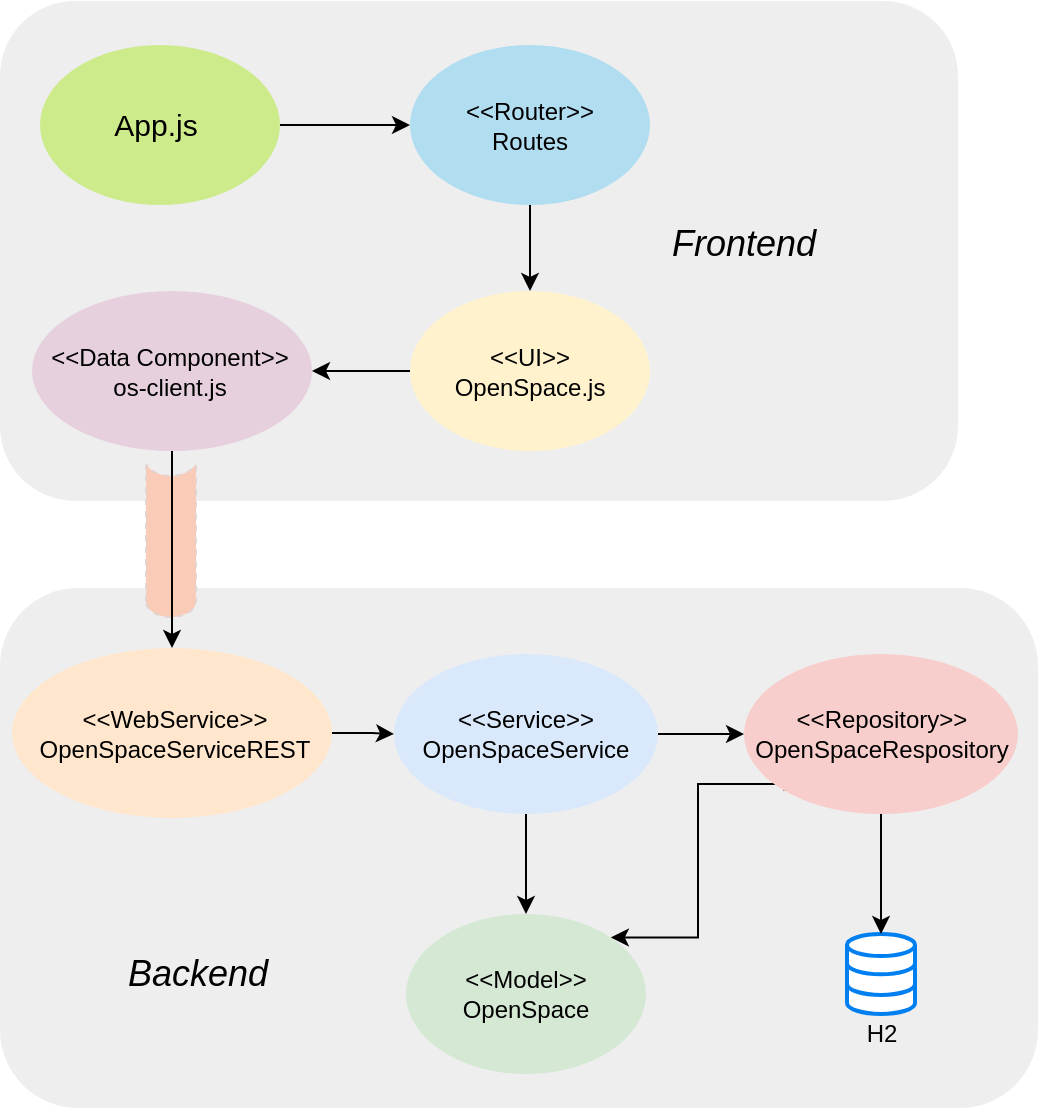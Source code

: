 <mxfile version="12.1.0" type="device" pages="1"><diagram id="50GnY4uoyUKIiMKMn4lD" name="Page-1"><mxGraphModel dx="1024" dy="529" grid="1" gridSize="10" guides="1" tooltips="1" connect="1" arrows="1" fold="1" page="1" pageScale="1" pageWidth="827" pageHeight="1169" math="0" shadow="0"><root><mxCell id="0"/><mxCell id="1" parent="0"/><mxCell id="Tz1uTeMFmKhcYr1bEMr9-1" value="" style="rounded=1;whiteSpace=wrap;html=1;fillColor=#eeeeee;strokeColor=none;" parent="1" vertex="1"><mxGeometry x="41" y="335" width="519" height="260" as="geometry"/></mxCell><mxCell id="Tz1uTeMFmKhcYr1bEMr9-18" value="" style="group" parent="1" vertex="1" connectable="0"><mxGeometry x="51" y="365" width="160" height="85" as="geometry"/></mxCell><mxCell id="Tz1uTeMFmKhcYr1bEMr9-63" value="" style="group" parent="Tz1uTeMFmKhcYr1bEMr9-18" vertex="1" connectable="0"><mxGeometry x="-4" width="160" height="85" as="geometry"/></mxCell><mxCell id="Tz1uTeMFmKhcYr1bEMr9-12" value="" style="ellipse;whiteSpace=wrap;html=1;fillColor=#ffe6cc;strokeColor=none;" parent="Tz1uTeMFmKhcYr1bEMr9-63" vertex="1"><mxGeometry width="160" height="85" as="geometry"/></mxCell><mxCell id="Tz1uTeMFmKhcYr1bEMr9-5" value="&amp;lt;&amp;lt;WebService&amp;gt;&amp;gt;&lt;br&gt;OpenSpaceServiceREST" style="text;html=1;strokeColor=none;fillColor=none;align=center;verticalAlign=middle;whiteSpace=wrap;rounded=0;" parent="Tz1uTeMFmKhcYr1bEMr9-63" vertex="1"><mxGeometry x="54.667" y="31.875" width="53.333" height="21.25" as="geometry"/></mxCell><mxCell id="Tz1uTeMFmKhcYr1bEMr9-19" value="" style="group" parent="1" vertex="1" connectable="0"><mxGeometry x="238" y="368" width="132" height="80" as="geometry"/></mxCell><mxCell id="Tz1uTeMFmKhcYr1bEMr9-62" value="" style="group" parent="Tz1uTeMFmKhcYr1bEMr9-19" vertex="1" connectable="0"><mxGeometry width="132" height="80" as="geometry"/></mxCell><mxCell id="Tz1uTeMFmKhcYr1bEMr9-16" value="" style="ellipse;whiteSpace=wrap;html=1;fillColor=#dae8fc;strokeColor=none;" parent="Tz1uTeMFmKhcYr1bEMr9-62" vertex="1"><mxGeometry width="132" height="80" as="geometry"/></mxCell><mxCell id="Tz1uTeMFmKhcYr1bEMr9-6" value="&amp;lt;&amp;lt;Service&amp;gt;&amp;gt;&lt;br&gt;OpenSpaceService" style="text;html=1;strokeColor=none;fillColor=none;align=center;verticalAlign=middle;whiteSpace=wrap;rounded=0;" parent="Tz1uTeMFmKhcYr1bEMr9-62" vertex="1"><mxGeometry x="44" y="30" width="44" height="20" as="geometry"/></mxCell><mxCell id="Tz1uTeMFmKhcYr1bEMr9-20" value="" style="group" parent="1" vertex="1" connectable="0"><mxGeometry x="244" y="498" width="120" height="80" as="geometry"/></mxCell><mxCell id="Tz1uTeMFmKhcYr1bEMr9-61" value="" style="group" parent="Tz1uTeMFmKhcYr1bEMr9-20" vertex="1" connectable="0"><mxGeometry width="120" height="80" as="geometry"/></mxCell><mxCell id="Tz1uTeMFmKhcYr1bEMr9-15" value="" style="ellipse;whiteSpace=wrap;html=1;fillColor=#d5e8d4;strokeColor=none;" parent="Tz1uTeMFmKhcYr1bEMr9-61" vertex="1"><mxGeometry width="120" height="80" as="geometry"/></mxCell><mxCell id="Tz1uTeMFmKhcYr1bEMr9-7" value="&amp;lt;&amp;lt;Model&amp;gt;&amp;gt;&lt;br&gt;OpenSpace" style="text;html=1;strokeColor=none;fillColor=none;align=center;verticalAlign=middle;whiteSpace=wrap;rounded=0;" parent="Tz1uTeMFmKhcYr1bEMr9-61" vertex="1"><mxGeometry x="40" y="30" width="40" height="20" as="geometry"/></mxCell><mxCell id="Tz1uTeMFmKhcYr1bEMr9-23" value="" style="group" parent="1" vertex="1" connectable="0"><mxGeometry x="461.5" y="508" width="40" height="60" as="geometry"/></mxCell><mxCell id="Tz1uTeMFmKhcYr1bEMr9-2" value="" style="html=1;verticalLabelPosition=bottom;align=center;labelBackgroundColor=#ffffff;verticalAlign=top;strokeWidth=2;strokeColor=#0080F0;fillColor=#ffffff;shadow=0;dashed=0;shape=mxgraph.ios7.icons.data;" parent="Tz1uTeMFmKhcYr1bEMr9-23" vertex="1"><mxGeometry x="3" width="34" height="40" as="geometry"/></mxCell><mxCell id="Tz1uTeMFmKhcYr1bEMr9-3" value="H2" style="text;html=1;strokeColor=none;fillColor=none;align=center;verticalAlign=middle;whiteSpace=wrap;rounded=0;" parent="Tz1uTeMFmKhcYr1bEMr9-23" vertex="1"><mxGeometry y="40" width="40" height="20" as="geometry"/></mxCell><mxCell id="Tz1uTeMFmKhcYr1bEMr9-25" style="edgeStyle=orthogonalEdgeStyle;rounded=0;orthogonalLoop=1;jettySize=auto;html=1;exitX=1;exitY=0.5;exitDx=0;exitDy=0;" parent="1" source="Tz1uTeMFmKhcYr1bEMr9-12" target="Tz1uTeMFmKhcYr1bEMr9-16" edge="1"><mxGeometry relative="1" as="geometry"/></mxCell><mxCell id="Tz1uTeMFmKhcYr1bEMr9-26" style="edgeStyle=orthogonalEdgeStyle;rounded=0;orthogonalLoop=1;jettySize=auto;html=1;exitX=1;exitY=0.5;exitDx=0;exitDy=0;" parent="1" source="Tz1uTeMFmKhcYr1bEMr9-16" target="Tz1uTeMFmKhcYr1bEMr9-14" edge="1"><mxGeometry relative="1" as="geometry"/></mxCell><mxCell id="Tz1uTeMFmKhcYr1bEMr9-27" style="edgeStyle=orthogonalEdgeStyle;rounded=0;orthogonalLoop=1;jettySize=auto;html=1;exitX=0.5;exitY=1;exitDx=0;exitDy=0;entryX=0.5;entryY=0;entryDx=0;entryDy=0;" parent="1" source="Tz1uTeMFmKhcYr1bEMr9-16" target="Tz1uTeMFmKhcYr1bEMr9-15" edge="1"><mxGeometry relative="1" as="geometry"/></mxCell><mxCell id="Tz1uTeMFmKhcYr1bEMr9-28" style="edgeStyle=orthogonalEdgeStyle;rounded=0;orthogonalLoop=1;jettySize=auto;html=1;exitX=0.5;exitY=1;exitDx=0;exitDy=0;" parent="1" source="Tz1uTeMFmKhcYr1bEMr9-14" target="Tz1uTeMFmKhcYr1bEMr9-2" edge="1"><mxGeometry relative="1" as="geometry"/></mxCell><mxCell id="Tz1uTeMFmKhcYr1bEMr9-29" style="edgeStyle=orthogonalEdgeStyle;rounded=0;orthogonalLoop=1;jettySize=auto;html=1;exitX=0;exitY=1;exitDx=0;exitDy=0;entryX=1;entryY=0;entryDx=0;entryDy=0;" parent="1" source="Tz1uTeMFmKhcYr1bEMr9-14" target="Tz1uTeMFmKhcYr1bEMr9-15" edge="1"><mxGeometry relative="1" as="geometry"><Array as="points"><mxPoint x="433" y="433"/><mxPoint x="390" y="433"/><mxPoint x="390" y="510"/></Array></mxGeometry></mxCell><mxCell id="Tz1uTeMFmKhcYr1bEMr9-31" value="Backend" style="text;html=1;strokeColor=none;fillColor=none;align=center;verticalAlign=middle;whiteSpace=wrap;rounded=0;glass=0;fontStyle=2;horizontal=1;fontSize=18;" parent="1" vertex="1"><mxGeometry x="120" y="518" width="40" height="20" as="geometry"/></mxCell><mxCell id="Tz1uTeMFmKhcYr1bEMr9-32" value="" style="rounded=1;whiteSpace=wrap;html=1;fillColor=#eeeeee;strokeColor=none;" parent="1" vertex="1"><mxGeometry x="41" y="41.5" width="479" height="250" as="geometry"/></mxCell><mxCell id="Tz1uTeMFmKhcYr1bEMr9-33" value="Frontend" style="text;html=1;strokeColor=none;fillColor=none;align=center;verticalAlign=middle;whiteSpace=wrap;rounded=0;glass=0;fontStyle=2;horizontal=1;fontSize=18;" parent="1" vertex="1"><mxGeometry x="393" y="152.5" width="40" height="20" as="geometry"/></mxCell><mxCell id="Tz1uTeMFmKhcYr1bEMr9-48" value="" style="strokeWidth=1;html=1;shape=mxgraph.flowchart.stored_data;whiteSpace=wrap;rounded=0;glass=0;fillColor=#FACBB6;fontSize=18;direction=north;dashed=1;shadow=0;perimeterSpacing=0;strokeColor=#E3D4D1;" parent="1" vertex="1"><mxGeometry x="114" y="273.5" width="25" height="76" as="geometry"/></mxCell><mxCell id="Tz1uTeMFmKhcYr1bEMr9-50" style="edgeStyle=orthogonalEdgeStyle;rounded=0;orthogonalLoop=1;jettySize=auto;html=1;exitX=1;exitY=0.5;exitDx=0;exitDy=0;fontSize=15;" parent="1" source="Tz1uTeMFmKhcYr1bEMr9-35" target="Tz1uTeMFmKhcYr1bEMr9-46" edge="1"><mxGeometry relative="1" as="geometry"/></mxCell><mxCell id="Tz1uTeMFmKhcYr1bEMr9-51" style="edgeStyle=orthogonalEdgeStyle;rounded=0;orthogonalLoop=1;jettySize=auto;html=1;exitX=0.5;exitY=1;exitDx=0;exitDy=0;entryX=0.5;entryY=0;entryDx=0;entryDy=0;fontSize=15;" parent="1" source="Tz1uTeMFmKhcYr1bEMr9-46" target="Tz1uTeMFmKhcYr1bEMr9-41" edge="1"><mxGeometry relative="1" as="geometry"/></mxCell><mxCell id="Tz1uTeMFmKhcYr1bEMr9-52" style="edgeStyle=orthogonalEdgeStyle;rounded=0;orthogonalLoop=1;jettySize=auto;html=1;exitX=0;exitY=0.5;exitDx=0;exitDy=0;entryX=1;entryY=0.5;entryDx=0;entryDy=0;fontSize=15;" parent="1" source="Tz1uTeMFmKhcYr1bEMr9-41" target="Tz1uTeMFmKhcYr1bEMr9-38" edge="1"><mxGeometry relative="1" as="geometry"/></mxCell><mxCell id="Tz1uTeMFmKhcYr1bEMr9-53" style="edgeStyle=orthogonalEdgeStyle;rounded=0;orthogonalLoop=1;jettySize=auto;html=1;exitX=0.5;exitY=1;exitDx=0;exitDy=0;entryX=0.5;entryY=0;entryDx=0;entryDy=0;fontSize=15;" parent="1" source="Tz1uTeMFmKhcYr1bEMr9-38" target="Tz1uTeMFmKhcYr1bEMr9-12" edge="1"><mxGeometry relative="1" as="geometry"/></mxCell><mxCell id="Tz1uTeMFmKhcYr1bEMr9-41" value="" style="ellipse;whiteSpace=wrap;html=1;fillColor=#fff2cc;strokeColor=none;gradientColor=none;" parent="1" vertex="1"><mxGeometry x="246" y="186.5" width="120" height="80" as="geometry"/></mxCell><mxCell id="Tz1uTeMFmKhcYr1bEMr9-42" value="&amp;lt;&amp;lt;UI&amp;gt;&amp;gt;&lt;br&gt;OpenSpace.js" style="text;html=1;strokeColor=none;fillColor=none;align=center;verticalAlign=middle;whiteSpace=wrap;rounded=0;" parent="1" vertex="1"><mxGeometry x="286" y="216.5" width="40" height="20" as="geometry"/></mxCell><mxCell id="Tz1uTeMFmKhcYr1bEMr9-59" value="" style="group" parent="1" vertex="1" connectable="0"><mxGeometry x="246" y="63.5" width="120" height="80" as="geometry"/></mxCell><mxCell id="Tz1uTeMFmKhcYr1bEMr9-66" value="" style="group" parent="Tz1uTeMFmKhcYr1bEMr9-59" vertex="1" connectable="0"><mxGeometry width="120" height="80" as="geometry"/></mxCell><mxCell id="Tz1uTeMFmKhcYr1bEMr9-46" value="" style="ellipse;whiteSpace=wrap;html=1;fillColor=#b1ddf0;strokeColor=none;" parent="Tz1uTeMFmKhcYr1bEMr9-66" vertex="1"><mxGeometry width="120" height="80" as="geometry"/></mxCell><mxCell id="Tz1uTeMFmKhcYr1bEMr9-47" value="&amp;lt;&amp;lt;Router&amp;gt;&amp;gt;&lt;br&gt;Routes" style="text;html=1;strokeColor=none;fillColor=none;align=center;verticalAlign=middle;whiteSpace=wrap;rounded=0;" parent="Tz1uTeMFmKhcYr1bEMr9-66" vertex="1"><mxGeometry x="40" y="30" width="40" height="20" as="geometry"/></mxCell><mxCell id="Tz1uTeMFmKhcYr1bEMr9-60" value="" style="group" parent="1" vertex="1" connectable="0"><mxGeometry x="413" y="368" width="137" height="80" as="geometry"/></mxCell><mxCell id="Tz1uTeMFmKhcYr1bEMr9-57" value="" style="group" parent="Tz1uTeMFmKhcYr1bEMr9-60" vertex="1" connectable="0"><mxGeometry width="137" height="80" as="geometry"/></mxCell><mxCell id="Tz1uTeMFmKhcYr1bEMr9-14" value="" style="ellipse;whiteSpace=wrap;html=1;fillColor=#f8cecc;strokeColor=none;gradientColor=none;" parent="Tz1uTeMFmKhcYr1bEMr9-57" vertex="1"><mxGeometry width="137" height="80" as="geometry"/></mxCell><mxCell id="Tz1uTeMFmKhcYr1bEMr9-8" value="&amp;lt;&amp;lt;Repository&amp;gt;&amp;gt;&lt;br&gt;OpenSpaceRespository" style="text;strokeColor=none;fillColor=none;align=center;verticalAlign=middle;whiteSpace=wrap;rounded=0;labelBackgroundColor=none;labelBorderColor=none;html=1;" parent="Tz1uTeMFmKhcYr1bEMr9-57" vertex="1"><mxGeometry x="45.667" y="30" width="45.667" height="20" as="geometry"/></mxCell><mxCell id="Tz1uTeMFmKhcYr1bEMr9-64" value="" style="group" parent="1" vertex="1" connectable="0"><mxGeometry x="60" y="186.5" width="140" height="80" as="geometry"/></mxCell><mxCell id="Tz1uTeMFmKhcYr1bEMr9-38" value="" style="ellipse;whiteSpace=wrap;html=1;fillColor=#e6d0de;strokeColor=none;gradientColor=none;" parent="Tz1uTeMFmKhcYr1bEMr9-64" vertex="1"><mxGeometry x="-3" width="140" height="80" as="geometry"/></mxCell><mxCell id="Tz1uTeMFmKhcYr1bEMr9-39" value="&amp;lt;&amp;lt;Data Component&amp;gt;&amp;gt;&lt;br&gt;os-client.js" style="text;html=1;strokeColor=none;fillColor=none;align=center;verticalAlign=middle;whiteSpace=wrap;rounded=0;" parent="Tz1uTeMFmKhcYr1bEMr9-64" vertex="1"><mxGeometry x="1" y="20" width="130" height="40" as="geometry"/></mxCell><mxCell id="Tz1uTeMFmKhcYr1bEMr9-35" value="" style="ellipse;whiteSpace=wrap;html=1;fillColor=#cdeb8b;strokeColor=none;" parent="1" vertex="1"><mxGeometry x="61" y="63.5" width="120" height="80" as="geometry"/></mxCell><mxCell id="Tz1uTeMFmKhcYr1bEMr9-36" value="App.js" style="text;html=1;strokeColor=none;fillColor=none;align=center;verticalAlign=middle;whiteSpace=wrap;rounded=0;fontSize=15;" parent="1" vertex="1"><mxGeometry x="99" y="92.5" width="40" height="20" as="geometry"/></mxCell></root></mxGraphModel></diagram></mxfile>